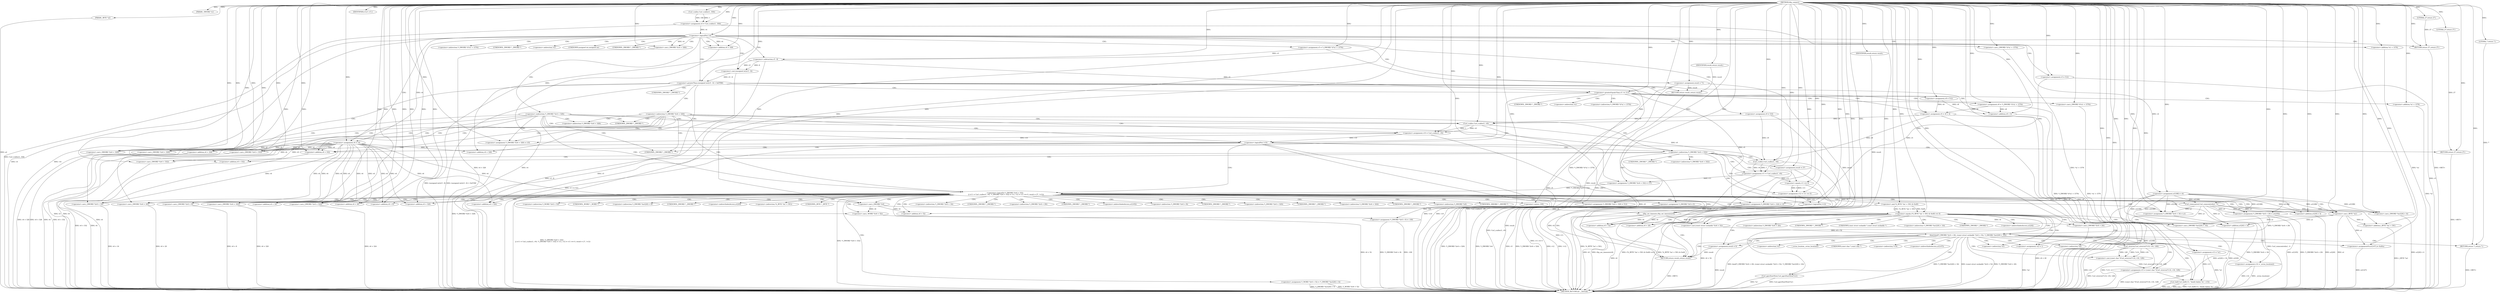 digraph tftp_connect {  
"1000114" [label = "(METHOD,tftp_connect)" ]
"1000416" [label = "(METHOD_RETURN,int __fastcall)" ]
"1000115" [label = "(PARAM,_DWORD *a1)" ]
"1000116" [label = "(PARAM,_BYTE *a2)" ]
"1000131" [label = "(<operator>.assignment,v4 = Curl_ccalloc(1, 336))" ]
"1000133" [label = "(Curl_ccalloc,Curl_ccalloc(1, 336))" ]
"1000136" [label = "(<operator>.assignment,a1[188] = v4)" ]
"1000142" [label = "(<operator>.logicalNot,!v4)" ]
"1000144" [label = "(RETURN,return 27;,return 27;)" ]
"1000145" [label = "(LITERAL,27,return 27;)" ]
"1000146" [label = "(<operator>.assignment,v5 = *(_DWORD *)(*a1 + 1576))" ]
"1000149" [label = "(<operator>.cast,(_DWORD *)(*a1 + 1576))" ]
"1000151" [label = "(<operator>.addition,*a1 + 1576)" ]
"1000155" [label = "(<operator>.assignment,v6 = v4)" ]
"1000159" [label = "(IDENTIFIER,v5,if ( v5 ))" ]
"1000161" [label = "(<operator>.assignment,result = 71)" ]
"1000165" [label = "(<operator>.greaterThan,(unsigned int)(v5 - 8) > 0xFFB0)" ]
"1000166" [label = "(<operator>.cast,(unsigned int)(v5 - 8))" ]
"1000168" [label = "(<operator>.subtraction,v5 - 8)" ]
"1000172" [label = "(RETURN,return result;,return result;)" ]
"1000173" [label = "(IDENTIFIER,result,return result;)" ]
"1000174" [label = "(<operator>.assignment,v8 = 512)" ]
"1000178" [label = "(<operator>.greaterEqualsThan,v5 >= 513)" ]
"1000181" [label = "(<operator>.assignment,v8 = *(_DWORD *)(*a1 + 1576))" ]
"1000184" [label = "(<operator>.cast,(_DWORD *)(*a1 + 1576))" ]
"1000186" [label = "(<operator>.addition,*a1 + 1576)" ]
"1000190" [label = "(<operator>.assignment,v9 = v8 + 4)" ]
"1000192" [label = "(<operator>.addition,v8 + 4)" ]
"1000197" [label = "(<operator>.cast,(_DWORD *)(v6 + 328))" ]
"1000199" [label = "(<operator>.addition,v6 + 328)" ]
"1000205" [label = "(<operator>.assignment,v9 = 516)" ]
"1000208" [label = "(<operator>.assignment,v5 = 512)" ]
"1000213" [label = "(<operator>.cast,(_DWORD *)(v4 + 328))" ]
"1000215" [label = "(<operator>.addition,v4 + 328)" ]
"1000219" [label = "(<operator>.assignment,v10 = Curl_ccalloc(1, v9))" ]
"1000221" [label = "(Curl_ccalloc,Curl_ccalloc(1, v9))" ]
"1000224" [label = "(<operator>.assignment,*(_DWORD *)(v6 + 328) = v10)" ]
"1000226" [label = "(<operator>.cast,(_DWORD *)(v6 + 328))" ]
"1000228" [label = "(<operator>.addition,v6 + 328)" ]
"1000233" [label = "(<operator>.logicalNot,!v10)" ]
"1000235" [label = "(RETURN,return 27;,return 27;)" ]
"1000236" [label = "(LITERAL,27,return 27;)" ]
"1000239" [label = "(<operator>.logicalOr,*(_DWORD *)(v6 + 332)\n    || (v11 = Curl_ccalloc(1, v9), *(_DWORD *)(v6 + 332) = v11, v12 = v11 == 0, result = 27, !v12))" ]
"1000241" [label = "(<operator>.cast,(_DWORD *)(v6 + 332))" ]
"1000243" [label = "(<operator>.addition,v6 + 332)" ]
"1000247" [label = "(<operator>.assignment,v11 = Curl_ccalloc(1, v9))" ]
"1000249" [label = "(Curl_ccalloc,Curl_ccalloc(1, v9))" ]
"1000253" [label = "(<operator>.assignment,*(_DWORD *)(v6 + 332) = v11)" ]
"1000255" [label = "(<operator>.cast,(_DWORD *)(v6 + 332))" ]
"1000257" [label = "(<operator>.addition,v6 + 332)" ]
"1000262" [label = "(<operator>.assignment,v12 = v11 == 0)" ]
"1000264" [label = "(<operator>.equals,v11 == 0)" ]
"1000268" [label = "(<operator>.assignment,result = 27)" ]
"1000271" [label = "(<operator>.logicalNot,!v12)" ]
"1000274" [label = "(Curl_conncontrol,Curl_conncontrol(a1, 1))" ]
"1000277" [label = "(<operator>.assignment,*(_DWORD *)(v6 + 16) = a1)" ]
"1000279" [label = "(<operator>.cast,(_DWORD *)(v6 + 16))" ]
"1000281" [label = "(<operator>.addition,v6 + 16)" ]
"1000285" [label = "(<operator>.assignment,*(_DWORD *)(v6 + 20) = a1[105])" ]
"1000287" [label = "(<operator>.cast,(_DWORD *)(v6 + 20))" ]
"1000289" [label = "(<operator>.addition,v6 + 20)" ]
"1000295" [label = "(<operator>.assignment,*(_DWORD *)(v6 + 8) = -100)" ]
"1000297" [label = "(<operator>.cast,(_DWORD *)(v6 + 8))" ]
"1000299" [label = "(<operator>.addition,v6 + 8)" ]
"1000302" [label = "(<operator>.minus,-100)" ]
"1000304" [label = "(<operator>.assignment,*(_DWORD *)(v6 + 320) = 512)" ]
"1000306" [label = "(<operator>.cast,(_DWORD *)(v6 + 320))" ]
"1000308" [label = "(<operator>.addition,v6 + 320)" ]
"1000312" [label = "(<operator>.assignment,*(_DWORD *)(v6 + 324) = v5)" ]
"1000314" [label = "(<operator>.cast,(_DWORD *)(v6 + 324))" ]
"1000316" [label = "(<operator>.addition,v6 + 324)" ]
"1000320" [label = "(<operator>.assignment,*(_DWORD *)v6 = 0)" ]
"1000322" [label = "(<operator>.cast,(_DWORD *)v6)" ]
"1000326" [label = "(<operator>.assignment,*(_WORD *)(v6 + 52) = *(_DWORD *)(a1[20] + 4))" ]
"1000328" [label = "(<operator>.cast,(_WORD *)(v6 + 52))" ]
"1000330" [label = "(<operator>.addition,v6 + 52)" ]
"1000334" [label = "(<operator>.cast,(_DWORD *)(a1[20] + 4))" ]
"1000336" [label = "(<operator>.addition,a1[20] + 4)" ]
"1000341" [label = "(tftp_set_timeouts,tftp_set_timeouts(v6))" ]
"1000344" [label = "(<operator>.equals,(*((_BYTE *)a1 + 591) & 0x40) == 0)" ]
"1000345" [label = "(<operator>.and,*((_BYTE *)a1 + 591) & 0x40)" ]
"1000347" [label = "(<operator>.addition,(_BYTE *)a1 + 591)" ]
"1000348" [label = "(<operator>.cast,(_BYTE *)a1)" ]
"1000356" [label = "(bind,bind(*(_DWORD *)(v6 + 20), (const struct sockaddr *)(v6 + 52), *(_DWORD *)(a1[20] + 16)))" ]
"1000358" [label = "(<operator>.cast,(_DWORD *)(v6 + 20))" ]
"1000360" [label = "(<operator>.addition,v6 + 20)" ]
"1000363" [label = "(<operator>.cast,(const struct sockaddr *)(v6 + 52))" ]
"1000365" [label = "(<operator>.addition,v6 + 52)" ]
"1000369" [label = "(<operator>.cast,(_DWORD *)(a1[20] + 16))" ]
"1000371" [label = "(<operator>.addition,a1[20] + 16)" ]
"1000377" [label = "(<operator>.assignment,v13 = *a1)" ]
"1000381" [label = "(<operator>.assignment,v14 = _errno_location())" ]
"1000384" [label = "(<operator>.assignment,v15 = (const char *)Curl_strerror(*v14, v16, 128))" ]
"1000386" [label = "(<operator>.cast,(const char *)Curl_strerror(*v14, v16, 128))" ]
"1000388" [label = "(Curl_strerror,Curl_strerror(*v14, v16, 128))" ]
"1000393" [label = "(Curl_failf,Curl_failf(v13, \"bind() failed; %s\", v15))" ]
"1000397" [label = "(RETURN,return 7;,return 7;)" ]
"1000398" [label = "(LITERAL,7,return 7;)" ]
"1000399" [label = "(<operators>.assignmentOr,a1[147] |= 0x40u)" ]
"1000404" [label = "(Curl_pgrsStartNow,Curl_pgrsStartNow(*a1))" ]
"1000407" [label = "(<operator>.assignment,*a2 = 1)" ]
"1000411" [label = "(<operator>.assignment,result = 0)" ]
"1000414" [label = "(RETURN,return result;,return result;)" ]
"1000415" [label = "(IDENTIFIER,result,return result;)" ]
"1000148" [label = "(<operator>.indirection,*(_DWORD *)(*a1 + 1576))" ]
"1000150" [label = "(UNKNOWN,_DWORD *,_DWORD *)" ]
"1000152" [label = "(<operator>.indirection,*a1)" ]
"1000167" [label = "(UNKNOWN,unsigned int,unsigned int)" ]
"1000183" [label = "(<operator>.indirection,*(_DWORD *)(*a1 + 1576))" ]
"1000185" [label = "(UNKNOWN,_DWORD *,_DWORD *)" ]
"1000187" [label = "(<operator>.indirection,*a1)" ]
"1000196" [label = "(<operator>.indirection,*(_DWORD *)(v6 + 328))" ]
"1000198" [label = "(UNKNOWN,_DWORD *,_DWORD *)" ]
"1000212" [label = "(<operator>.indirection,*(_DWORD *)(v4 + 328))" ]
"1000214" [label = "(UNKNOWN,_DWORD *,_DWORD *)" ]
"1000225" [label = "(<operator>.indirection,*(_DWORD *)(v6 + 328))" ]
"1000227" [label = "(UNKNOWN,_DWORD *,_DWORD *)" ]
"1000240" [label = "(<operator>.indirection,*(_DWORD *)(v6 + 332))" ]
"1000242" [label = "(UNKNOWN,_DWORD *,_DWORD *)" ]
"1000254" [label = "(<operator>.indirection,*(_DWORD *)(v6 + 332))" ]
"1000256" [label = "(UNKNOWN,_DWORD *,_DWORD *)" ]
"1000278" [label = "(<operator>.indirection,*(_DWORD *)(v6 + 16))" ]
"1000280" [label = "(UNKNOWN,_DWORD *,_DWORD *)" ]
"1000286" [label = "(<operator>.indirection,*(_DWORD *)(v6 + 20))" ]
"1000288" [label = "(UNKNOWN,_DWORD *,_DWORD *)" ]
"1000292" [label = "(<operator>.indirectIndexAccess,a1[105])" ]
"1000296" [label = "(<operator>.indirection,*(_DWORD *)(v6 + 8))" ]
"1000298" [label = "(UNKNOWN,_DWORD *,_DWORD *)" ]
"1000305" [label = "(<operator>.indirection,*(_DWORD *)(v6 + 320))" ]
"1000307" [label = "(UNKNOWN,_DWORD *,_DWORD *)" ]
"1000313" [label = "(<operator>.indirection,*(_DWORD *)(v6 + 324))" ]
"1000315" [label = "(UNKNOWN,_DWORD *,_DWORD *)" ]
"1000321" [label = "(<operator>.indirection,*(_DWORD *)v6)" ]
"1000323" [label = "(UNKNOWN,_DWORD *,_DWORD *)" ]
"1000327" [label = "(<operator>.indirection,*(_WORD *)(v6 + 52))" ]
"1000329" [label = "(UNKNOWN,_WORD *,_WORD *)" ]
"1000333" [label = "(<operator>.indirection,*(_DWORD *)(a1[20] + 4))" ]
"1000335" [label = "(UNKNOWN,_DWORD *,_DWORD *)" ]
"1000337" [label = "(<operator>.indirectIndexAccess,a1[20])" ]
"1000346" [label = "(<operator>.indirection,*((_BYTE *)a1 + 591))" ]
"1000349" [label = "(UNKNOWN,_BYTE *,_BYTE *)" ]
"1000357" [label = "(<operator>.indirection,*(_DWORD *)(v6 + 20))" ]
"1000359" [label = "(UNKNOWN,_DWORD *,_DWORD *)" ]
"1000364" [label = "(UNKNOWN,const struct sockaddr *,const struct sockaddr *)" ]
"1000368" [label = "(<operator>.indirection,*(_DWORD *)(a1[20] + 16))" ]
"1000370" [label = "(UNKNOWN,_DWORD *,_DWORD *)" ]
"1000372" [label = "(<operator>.indirectIndexAccess,a1[20])" ]
"1000379" [label = "(<operator>.indirection,*a1)" ]
"1000383" [label = "(_errno_location,_errno_location())" ]
"1000387" [label = "(UNKNOWN,const char *,const char *)" ]
"1000389" [label = "(<operator>.indirection,*v14)" ]
"1000400" [label = "(<operator>.indirectIndexAccess,a1[147])" ]
"1000405" [label = "(<operator>.indirection,*a1)" ]
"1000408" [label = "(<operator>.indirection,*a2)" ]
  "1000414" -> "1000416"  [ label = "DDG: <RET>"] 
  "1000397" -> "1000416"  [ label = "DDG: <RET>"] 
  "1000235" -> "1000416"  [ label = "DDG: <RET>"] 
  "1000388" -> "1000416"  [ label = "DDG: v16"] 
  "1000287" -> "1000416"  [ label = "DDG: v6 + 20"] 
  "1000326" -> "1000416"  [ label = "DDG: *(_WORD *)(v6 + 52)"] 
  "1000241" -> "1000416"  [ label = "DDG: v6 + 332"] 
  "1000142" -> "1000416"  [ label = "DDG: v4"] 
  "1000341" -> "1000416"  [ label = "DDG: v6"] 
  "1000393" -> "1000416"  [ label = "DDG: v13"] 
  "1000347" -> "1000416"  [ label = "DDG: (_BYTE *)a1"] 
  "1000190" -> "1000416"  [ label = "DDG: v9"] 
  "1000388" -> "1000416"  [ label = "DDG: *v14"] 
  "1000314" -> "1000416"  [ label = "DDG: v6 + 324"] 
  "1000197" -> "1000416"  [ label = "DDG: v6 + 328"] 
  "1000221" -> "1000416"  [ label = "DDG: v9"] 
  "1000239" -> "1000416"  [ label = "DDG: *(_DWORD *)(v6 + 332)\n    || (v11 = Curl_ccalloc(1, v9), *(_DWORD *)(v6 + 332) = v11, v12 = v11 == 0, result = 27, !v12)"] 
  "1000165" -> "1000416"  [ label = "DDG: (unsigned int)(v5 - 8)"] 
  "1000243" -> "1000416"  [ label = "DDG: v6"] 
  "1000344" -> "1000416"  [ label = "DDG: (*((_BYTE *)a1 + 591) & 0x40) == 0"] 
  "1000328" -> "1000416"  [ label = "DDG: v6 + 52"] 
  "1000312" -> "1000416"  [ label = "DDG: v5"] 
  "1000320" -> "1000416"  [ label = "DDG: *(_DWORD *)v6"] 
  "1000268" -> "1000416"  [ label = "DDG: result"] 
  "1000233" -> "1000416"  [ label = "DDG: !v10"] 
  "1000336" -> "1000416"  [ label = "DDG: a1[20]"] 
  "1000264" -> "1000416"  [ label = "DDG: v11"] 
  "1000306" -> "1000416"  [ label = "DDG: v6 + 320"] 
  "1000257" -> "1000416"  [ label = "DDG: v6"] 
  "1000142" -> "1000416"  [ label = "DDG: !v4"] 
  "1000155" -> "1000416"  [ label = "DDG: v4"] 
  "1000178" -> "1000416"  [ label = "DDG: v5 >= 513"] 
  "1000312" -> "1000416"  [ label = "DDG: *(_DWORD *)(v6 + 324)"] 
  "1000393" -> "1000416"  [ label = "DDG: Curl_failf(v13, \"bind() failed; %s\", v15)"] 
  "1000228" -> "1000416"  [ label = "DDG: v6"] 
  "1000219" -> "1000416"  [ label = "DDG: Curl_ccalloc(1, v9)"] 
  "1000151" -> "1000416"  [ label = "DDG: *a1"] 
  "1000233" -> "1000416"  [ label = "DDG: v10"] 
  "1000356" -> "1000416"  [ label = "DDG: bind(*(_DWORD *)(v6 + 20), (const struct sockaddr *)(v6 + 52), *(_DWORD *)(a1[20] + 16))"] 
  "1000295" -> "1000416"  [ label = "DDG: *(_DWORD *)(v6 + 8)"] 
  "1000381" -> "1000416"  [ label = "DDG: v14"] 
  "1000271" -> "1000416"  [ label = "DDG: v12"] 
  "1000274" -> "1000416"  [ label = "DDG: Curl_conncontrol(a1, 1)"] 
  "1000136" -> "1000416"  [ label = "DDG: a1[188]"] 
  "1000399" -> "1000416"  [ label = "DDG: a1[147]"] 
  "1000295" -> "1000416"  [ label = "DDG: -100"] 
  "1000181" -> "1000416"  [ label = "DDG: *(_DWORD *)(*a1 + 1576)"] 
  "1000131" -> "1000416"  [ label = "DDG: Curl_ccalloc(1, 336)"] 
  "1000356" -> "1000416"  [ label = "DDG: *(_DWORD *)(a1[20] + 16)"] 
  "1000341" -> "1000416"  [ label = "DDG: tftp_set_timeouts(v6)"] 
  "1000363" -> "1000416"  [ label = "DDG: v6 + 52"] 
  "1000285" -> "1000416"  [ label = "DDG: a1[105]"] 
  "1000344" -> "1000416"  [ label = "DDG: *((_BYTE *)a1 + 591) & 0x40"] 
  "1000146" -> "1000416"  [ label = "DDG: *(_DWORD *)(*a1 + 1576)"] 
  "1000116" -> "1000416"  [ label = "DDG: a2"] 
  "1000213" -> "1000416"  [ label = "DDG: v4 + 328"] 
  "1000271" -> "1000416"  [ label = "DDG: !v12"] 
  "1000348" -> "1000416"  [ label = "DDG: a1"] 
  "1000345" -> "1000416"  [ label = "DDG: *((_BYTE *)a1 + 591)"] 
  "1000192" -> "1000416"  [ label = "DDG: v8"] 
  "1000247" -> "1000416"  [ label = "DDG: Curl_ccalloc(1, v9)"] 
  "1000377" -> "1000416"  [ label = "DDG: *a1"] 
  "1000224" -> "1000416"  [ label = "DDG: *(_DWORD *)(v6 + 328)"] 
  "1000365" -> "1000416"  [ label = "DDG: v6"] 
  "1000285" -> "1000416"  [ label = "DDG: *(_DWORD *)(v6 + 20)"] 
  "1000371" -> "1000416"  [ label = "DDG: a1[20]"] 
  "1000255" -> "1000416"  [ label = "DDG: v6 + 332"] 
  "1000407" -> "1000416"  [ label = "DDG: *a2"] 
  "1000208" -> "1000416"  [ label = "DDG: v5"] 
  "1000279" -> "1000416"  [ label = "DDG: v6 + 16"] 
  "1000386" -> "1000416"  [ label = "DDG: Curl_strerror(*v14, v16, 128)"] 
  "1000404" -> "1000416"  [ label = "DDG: Curl_pgrsStartNow(*a1)"] 
  "1000190" -> "1000416"  [ label = "DDG: v8 + 4"] 
  "1000155" -> "1000416"  [ label = "DDG: v6"] 
  "1000205" -> "1000416"  [ label = "DDG: v9"] 
  "1000334" -> "1000416"  [ label = "DDG: a1[20] + 4"] 
  "1000186" -> "1000416"  [ label = "DDG: *a1"] 
  "1000226" -> "1000416"  [ label = "DDG: v6 + 328"] 
  "1000297" -> "1000416"  [ label = "DDG: v6 + 8"] 
  "1000168" -> "1000416"  [ label = "DDG: v5"] 
  "1000393" -> "1000416"  [ label = "DDG: v15"] 
  "1000178" -> "1000416"  [ label = "DDG: v5"] 
  "1000277" -> "1000416"  [ label = "DDG: *(_DWORD *)(v6 + 16)"] 
  "1000411" -> "1000416"  [ label = "DDG: result"] 
  "1000356" -> "1000416"  [ label = "DDG: (const struct sockaddr *)(v6 + 52)"] 
  "1000262" -> "1000416"  [ label = "DDG: v11 == 0"] 
  "1000215" -> "1000416"  [ label = "DDG: v4"] 
  "1000304" -> "1000416"  [ label = "DDG: *(_DWORD *)(v6 + 320)"] 
  "1000381" -> "1000416"  [ label = "DDG: _errno_location()"] 
  "1000356" -> "1000416"  [ label = "DDG: *(_DWORD *)(v6 + 20)"] 
  "1000404" -> "1000416"  [ label = "DDG: *a1"] 
  "1000239" -> "1000416"  [ label = "DDG: *(_DWORD *)(v6 + 332)"] 
  "1000369" -> "1000416"  [ label = "DDG: a1[20] + 16"] 
  "1000166" -> "1000416"  [ label = "DDG: v5 - 8"] 
  "1000384" -> "1000416"  [ label = "DDG: (const char *)Curl_strerror(*v14, v16, 128)"] 
  "1000165" -> "1000416"  [ label = "DDG: (unsigned int)(v5 - 8) > 0xFFB0"] 
  "1000161" -> "1000416"  [ label = "DDG: result"] 
  "1000149" -> "1000416"  [ label = "DDG: *a1 + 1576"] 
  "1000184" -> "1000416"  [ label = "DDG: *a1 + 1576"] 
  "1000249" -> "1000416"  [ label = "DDG: v9"] 
  "1000326" -> "1000416"  [ label = "DDG: *(_DWORD *)(a1[20] + 4)"] 
  "1000358" -> "1000416"  [ label = "DDG: v6 + 20"] 
  "1000144" -> "1000416"  [ label = "DDG: <RET>"] 
  "1000172" -> "1000416"  [ label = "DDG: <RET>"] 
  "1000114" -> "1000115"  [ label = "DDG: "] 
  "1000114" -> "1000116"  [ label = "DDG: "] 
  "1000133" -> "1000131"  [ label = "DDG: 1"] 
  "1000133" -> "1000131"  [ label = "DDG: 336"] 
  "1000114" -> "1000131"  [ label = "DDG: "] 
  "1000114" -> "1000133"  [ label = "DDG: "] 
  "1000131" -> "1000136"  [ label = "DDG: v4"] 
  "1000114" -> "1000136"  [ label = "DDG: "] 
  "1000114" -> "1000142"  [ label = "DDG: "] 
  "1000131" -> "1000142"  [ label = "DDG: v4"] 
  "1000145" -> "1000144"  [ label = "DDG: 27"] 
  "1000114" -> "1000144"  [ label = "DDG: "] 
  "1000114" -> "1000145"  [ label = "DDG: "] 
  "1000114" -> "1000146"  [ label = "DDG: "] 
  "1000114" -> "1000149"  [ label = "DDG: "] 
  "1000114" -> "1000151"  [ label = "DDG: "] 
  "1000142" -> "1000155"  [ label = "DDG: v4"] 
  "1000114" -> "1000155"  [ label = "DDG: "] 
  "1000114" -> "1000159"  [ label = "DDG: "] 
  "1000114" -> "1000161"  [ label = "DDG: "] 
  "1000166" -> "1000165"  [ label = "DDG: v5 - 8"] 
  "1000168" -> "1000166"  [ label = "DDG: v5"] 
  "1000168" -> "1000166"  [ label = "DDG: 8"] 
  "1000146" -> "1000168"  [ label = "DDG: v5"] 
  "1000114" -> "1000168"  [ label = "DDG: "] 
  "1000114" -> "1000165"  [ label = "DDG: "] 
  "1000173" -> "1000172"  [ label = "DDG: result"] 
  "1000161" -> "1000172"  [ label = "DDG: result"] 
  "1000114" -> "1000173"  [ label = "DDG: "] 
  "1000114" -> "1000174"  [ label = "DDG: "] 
  "1000168" -> "1000178"  [ label = "DDG: v5"] 
  "1000114" -> "1000178"  [ label = "DDG: "] 
  "1000114" -> "1000181"  [ label = "DDG: "] 
  "1000114" -> "1000184"  [ label = "DDG: "] 
  "1000114" -> "1000186"  [ label = "DDG: "] 
  "1000181" -> "1000190"  [ label = "DDG: v8"] 
  "1000174" -> "1000190"  [ label = "DDG: v8"] 
  "1000114" -> "1000190"  [ label = "DDG: "] 
  "1000181" -> "1000192"  [ label = "DDG: v8"] 
  "1000174" -> "1000192"  [ label = "DDG: v8"] 
  "1000114" -> "1000192"  [ label = "DDG: "] 
  "1000155" -> "1000197"  [ label = "DDG: v6"] 
  "1000114" -> "1000197"  [ label = "DDG: "] 
  "1000155" -> "1000199"  [ label = "DDG: v6"] 
  "1000114" -> "1000199"  [ label = "DDG: "] 
  "1000114" -> "1000205"  [ label = "DDG: "] 
  "1000114" -> "1000208"  [ label = "DDG: "] 
  "1000114" -> "1000213"  [ label = "DDG: "] 
  "1000142" -> "1000213"  [ label = "DDG: v4"] 
  "1000114" -> "1000215"  [ label = "DDG: "] 
  "1000142" -> "1000215"  [ label = "DDG: v4"] 
  "1000221" -> "1000219"  [ label = "DDG: 1"] 
  "1000221" -> "1000219"  [ label = "DDG: v9"] 
  "1000114" -> "1000219"  [ label = "DDG: "] 
  "1000114" -> "1000221"  [ label = "DDG: "] 
  "1000190" -> "1000221"  [ label = "DDG: v9"] 
  "1000205" -> "1000221"  [ label = "DDG: v9"] 
  "1000219" -> "1000224"  [ label = "DDG: v10"] 
  "1000114" -> "1000224"  [ label = "DDG: "] 
  "1000155" -> "1000226"  [ label = "DDG: v6"] 
  "1000114" -> "1000226"  [ label = "DDG: "] 
  "1000155" -> "1000228"  [ label = "DDG: v6"] 
  "1000114" -> "1000228"  [ label = "DDG: "] 
  "1000114" -> "1000233"  [ label = "DDG: "] 
  "1000219" -> "1000233"  [ label = "DDG: v10"] 
  "1000236" -> "1000235"  [ label = "DDG: 27"] 
  "1000114" -> "1000235"  [ label = "DDG: "] 
  "1000114" -> "1000236"  [ label = "DDG: "] 
  "1000253" -> "1000239"  [ label = "DDG: *(_DWORD *)(v6 + 332)"] 
  "1000155" -> "1000241"  [ label = "DDG: v6"] 
  "1000114" -> "1000241"  [ label = "DDG: "] 
  "1000155" -> "1000243"  [ label = "DDG: v6"] 
  "1000114" -> "1000243"  [ label = "DDG: "] 
  "1000249" -> "1000247"  [ label = "DDG: 1"] 
  "1000249" -> "1000247"  [ label = "DDG: v9"] 
  "1000114" -> "1000247"  [ label = "DDG: "] 
  "1000114" -> "1000249"  [ label = "DDG: "] 
  "1000190" -> "1000249"  [ label = "DDG: v9"] 
  "1000221" -> "1000249"  [ label = "DDG: v9"] 
  "1000205" -> "1000249"  [ label = "DDG: v9"] 
  "1000247" -> "1000253"  [ label = "DDG: v11"] 
  "1000114" -> "1000253"  [ label = "DDG: "] 
  "1000114" -> "1000255"  [ label = "DDG: "] 
  "1000155" -> "1000255"  [ label = "DDG: v6"] 
  "1000114" -> "1000257"  [ label = "DDG: "] 
  "1000155" -> "1000257"  [ label = "DDG: v6"] 
  "1000264" -> "1000262"  [ label = "DDG: v11"] 
  "1000264" -> "1000262"  [ label = "DDG: 0"] 
  "1000114" -> "1000262"  [ label = "DDG: "] 
  "1000114" -> "1000264"  [ label = "DDG: "] 
  "1000247" -> "1000264"  [ label = "DDG: v11"] 
  "1000114" -> "1000268"  [ label = "DDG: "] 
  "1000262" -> "1000271"  [ label = "DDG: v12"] 
  "1000114" -> "1000271"  [ label = "DDG: "] 
  "1000136" -> "1000274"  [ label = "DDG: a1[188]"] 
  "1000114" -> "1000274"  [ label = "DDG: "] 
  "1000136" -> "1000277"  [ label = "DDG: a1[188]"] 
  "1000274" -> "1000277"  [ label = "DDG: a1"] 
  "1000114" -> "1000277"  [ label = "DDG: "] 
  "1000114" -> "1000279"  [ label = "DDG: "] 
  "1000155" -> "1000279"  [ label = "DDG: v6"] 
  "1000114" -> "1000281"  [ label = "DDG: "] 
  "1000155" -> "1000281"  [ label = "DDG: v6"] 
  "1000136" -> "1000285"  [ label = "DDG: a1[188]"] 
  "1000274" -> "1000285"  [ label = "DDG: a1"] 
  "1000114" -> "1000285"  [ label = "DDG: "] 
  "1000114" -> "1000287"  [ label = "DDG: "] 
  "1000155" -> "1000287"  [ label = "DDG: v6"] 
  "1000114" -> "1000289"  [ label = "DDG: "] 
  "1000155" -> "1000289"  [ label = "DDG: v6"] 
  "1000302" -> "1000295"  [ label = "DDG: 100"] 
  "1000114" -> "1000297"  [ label = "DDG: "] 
  "1000155" -> "1000297"  [ label = "DDG: v6"] 
  "1000114" -> "1000299"  [ label = "DDG: "] 
  "1000155" -> "1000299"  [ label = "DDG: v6"] 
  "1000114" -> "1000302"  [ label = "DDG: "] 
  "1000114" -> "1000304"  [ label = "DDG: "] 
  "1000114" -> "1000306"  [ label = "DDG: "] 
  "1000155" -> "1000306"  [ label = "DDG: v6"] 
  "1000114" -> "1000308"  [ label = "DDG: "] 
  "1000155" -> "1000308"  [ label = "DDG: v6"] 
  "1000208" -> "1000312"  [ label = "DDG: v5"] 
  "1000178" -> "1000312"  [ label = "DDG: v5"] 
  "1000114" -> "1000312"  [ label = "DDG: "] 
  "1000114" -> "1000314"  [ label = "DDG: "] 
  "1000155" -> "1000314"  [ label = "DDG: v6"] 
  "1000114" -> "1000316"  [ label = "DDG: "] 
  "1000155" -> "1000316"  [ label = "DDG: v6"] 
  "1000114" -> "1000320"  [ label = "DDG: "] 
  "1000114" -> "1000322"  [ label = "DDG: "] 
  "1000155" -> "1000322"  [ label = "DDG: v6"] 
  "1000322" -> "1000328"  [ label = "DDG: v6"] 
  "1000114" -> "1000328"  [ label = "DDG: "] 
  "1000322" -> "1000330"  [ label = "DDG: v6"] 
  "1000114" -> "1000330"  [ label = "DDG: "] 
  "1000136" -> "1000334"  [ label = "DDG: a1[188]"] 
  "1000274" -> "1000334"  [ label = "DDG: a1"] 
  "1000114" -> "1000334"  [ label = "DDG: "] 
  "1000136" -> "1000336"  [ label = "DDG: a1[188]"] 
  "1000274" -> "1000336"  [ label = "DDG: a1"] 
  "1000114" -> "1000336"  [ label = "DDG: "] 
  "1000114" -> "1000341"  [ label = "DDG: "] 
  "1000322" -> "1000341"  [ label = "DDG: v6"] 
  "1000345" -> "1000344"  [ label = "DDG: *((_BYTE *)a1 + 591)"] 
  "1000345" -> "1000344"  [ label = "DDG: 0x40"] 
  "1000348" -> "1000347"  [ label = "DDG: a1"] 
  "1000136" -> "1000348"  [ label = "DDG: a1[188]"] 
  "1000114" -> "1000348"  [ label = "DDG: "] 
  "1000274" -> "1000348"  [ label = "DDG: a1"] 
  "1000114" -> "1000347"  [ label = "DDG: "] 
  "1000114" -> "1000345"  [ label = "DDG: "] 
  "1000114" -> "1000344"  [ label = "DDG: "] 
  "1000285" -> "1000356"  [ label = "DDG: *(_DWORD *)(v6 + 20)"] 
  "1000341" -> "1000358"  [ label = "DDG: v6"] 
  "1000114" -> "1000358"  [ label = "DDG: "] 
  "1000341" -> "1000360"  [ label = "DDG: v6"] 
  "1000114" -> "1000360"  [ label = "DDG: "] 
  "1000363" -> "1000356"  [ label = "DDG: v6 + 52"] 
  "1000114" -> "1000363"  [ label = "DDG: "] 
  "1000341" -> "1000363"  [ label = "DDG: v6"] 
  "1000114" -> "1000365"  [ label = "DDG: "] 
  "1000341" -> "1000365"  [ label = "DDG: v6"] 
  "1000348" -> "1000369"  [ label = "DDG: a1"] 
  "1000136" -> "1000369"  [ label = "DDG: a1[188]"] 
  "1000274" -> "1000369"  [ label = "DDG: a1"] 
  "1000114" -> "1000369"  [ label = "DDG: "] 
  "1000348" -> "1000371"  [ label = "DDG: a1"] 
  "1000136" -> "1000371"  [ label = "DDG: a1[188]"] 
  "1000274" -> "1000371"  [ label = "DDG: a1"] 
  "1000114" -> "1000371"  [ label = "DDG: "] 
  "1000114" -> "1000377"  [ label = "DDG: "] 
  "1000114" -> "1000381"  [ label = "DDG: "] 
  "1000386" -> "1000384"  [ label = "DDG: Curl_strerror(*v14, v16, 128)"] 
  "1000114" -> "1000384"  [ label = "DDG: "] 
  "1000388" -> "1000386"  [ label = "DDG: *v14"] 
  "1000388" -> "1000386"  [ label = "DDG: v16"] 
  "1000388" -> "1000386"  [ label = "DDG: 128"] 
  "1000114" -> "1000388"  [ label = "DDG: "] 
  "1000377" -> "1000393"  [ label = "DDG: v13"] 
  "1000114" -> "1000393"  [ label = "DDG: "] 
  "1000384" -> "1000393"  [ label = "DDG: v15"] 
  "1000398" -> "1000397"  [ label = "DDG: 7"] 
  "1000114" -> "1000397"  [ label = "DDG: "] 
  "1000114" -> "1000398"  [ label = "DDG: "] 
  "1000114" -> "1000399"  [ label = "DDG: "] 
  "1000348" -> "1000399"  [ label = "DDG: a1"] 
  "1000114" -> "1000407"  [ label = "DDG: "] 
  "1000114" -> "1000411"  [ label = "DDG: "] 
  "1000415" -> "1000414"  [ label = "DDG: result"] 
  "1000268" -> "1000414"  [ label = "DDG: result"] 
  "1000411" -> "1000414"  [ label = "DDG: result"] 
  "1000161" -> "1000414"  [ label = "DDG: result"] 
  "1000114" -> "1000415"  [ label = "DDG: "] 
  "1000142" -> "1000144"  [ label = "CDG: "] 
  "1000142" -> "1000155"  [ label = "CDG: "] 
  "1000142" -> "1000152"  [ label = "CDG: "] 
  "1000142" -> "1000151"  [ label = "CDG: "] 
  "1000142" -> "1000150"  [ label = "CDG: "] 
  "1000142" -> "1000149"  [ label = "CDG: "] 
  "1000142" -> "1000148"  [ label = "CDG: "] 
  "1000142" -> "1000146"  [ label = "CDG: "] 
  "1000142" -> "1000168"  [ label = "CDG: "] 
  "1000142" -> "1000167"  [ label = "CDG: "] 
  "1000142" -> "1000166"  [ label = "CDG: "] 
  "1000142" -> "1000165"  [ label = "CDG: "] 
  "1000142" -> "1000161"  [ label = "CDG: "] 
  "1000142" -> "1000208"  [ label = "CDG: "] 
  "1000142" -> "1000205"  [ label = "CDG: "] 
  "1000142" -> "1000215"  [ label = "CDG: "] 
  "1000142" -> "1000214"  [ label = "CDG: "] 
  "1000142" -> "1000213"  [ label = "CDG: "] 
  "1000142" -> "1000212"  [ label = "CDG: "] 
  "1000165" -> "1000174"  [ label = "CDG: "] 
  "1000165" -> "1000172"  [ label = "CDG: "] 
  "1000165" -> "1000192"  [ label = "CDG: "] 
  "1000165" -> "1000190"  [ label = "CDG: "] 
  "1000165" -> "1000178"  [ label = "CDG: "] 
  "1000165" -> "1000199"  [ label = "CDG: "] 
  "1000165" -> "1000198"  [ label = "CDG: "] 
  "1000165" -> "1000197"  [ label = "CDG: "] 
  "1000165" -> "1000196"  [ label = "CDG: "] 
  "1000178" -> "1000187"  [ label = "CDG: "] 
  "1000178" -> "1000186"  [ label = "CDG: "] 
  "1000178" -> "1000185"  [ label = "CDG: "] 
  "1000178" -> "1000184"  [ label = "CDG: "] 
  "1000178" -> "1000183"  [ label = "CDG: "] 
  "1000178" -> "1000181"  [ label = "CDG: "] 
  "1000196" -> "1000224"  [ label = "CDG: "] 
  "1000196" -> "1000221"  [ label = "CDG: "] 
  "1000196" -> "1000219"  [ label = "CDG: "] 
  "1000196" -> "1000240"  [ label = "CDG: "] 
  "1000196" -> "1000239"  [ label = "CDG: "] 
  "1000196" -> "1000233"  [ label = "CDG: "] 
  "1000196" -> "1000228"  [ label = "CDG: "] 
  "1000196" -> "1000227"  [ label = "CDG: "] 
  "1000196" -> "1000226"  [ label = "CDG: "] 
  "1000196" -> "1000225"  [ label = "CDG: "] 
  "1000196" -> "1000243"  [ label = "CDG: "] 
  "1000196" -> "1000242"  [ label = "CDG: "] 
  "1000196" -> "1000241"  [ label = "CDG: "] 
  "1000212" -> "1000224"  [ label = "CDG: "] 
  "1000212" -> "1000221"  [ label = "CDG: "] 
  "1000212" -> "1000219"  [ label = "CDG: "] 
  "1000212" -> "1000240"  [ label = "CDG: "] 
  "1000212" -> "1000239"  [ label = "CDG: "] 
  "1000212" -> "1000233"  [ label = "CDG: "] 
  "1000212" -> "1000228"  [ label = "CDG: "] 
  "1000212" -> "1000227"  [ label = "CDG: "] 
  "1000212" -> "1000226"  [ label = "CDG: "] 
  "1000212" -> "1000225"  [ label = "CDG: "] 
  "1000212" -> "1000243"  [ label = "CDG: "] 
  "1000212" -> "1000242"  [ label = "CDG: "] 
  "1000212" -> "1000241"  [ label = "CDG: "] 
  "1000233" -> "1000240"  [ label = "CDG: "] 
  "1000233" -> "1000239"  [ label = "CDG: "] 
  "1000233" -> "1000235"  [ label = "CDG: "] 
  "1000233" -> "1000243"  [ label = "CDG: "] 
  "1000233" -> "1000242"  [ label = "CDG: "] 
  "1000233" -> "1000241"  [ label = "CDG: "] 
  "1000239" -> "1000288"  [ label = "CDG: "] 
  "1000239" -> "1000287"  [ label = "CDG: "] 
  "1000239" -> "1000286"  [ label = "CDG: "] 
  "1000239" -> "1000285"  [ label = "CDG: "] 
  "1000239" -> "1000281"  [ label = "CDG: "] 
  "1000239" -> "1000280"  [ label = "CDG: "] 
  "1000239" -> "1000279"  [ label = "CDG: "] 
  "1000239" -> "1000278"  [ label = "CDG: "] 
  "1000239" -> "1000277"  [ label = "CDG: "] 
  "1000239" -> "1000274"  [ label = "CDG: "] 
  "1000239" -> "1000304"  [ label = "CDG: "] 
  "1000239" -> "1000302"  [ label = "CDG: "] 
  "1000239" -> "1000299"  [ label = "CDG: "] 
  "1000239" -> "1000298"  [ label = "CDG: "] 
  "1000239" -> "1000297"  [ label = "CDG: "] 
  "1000239" -> "1000296"  [ label = "CDG: "] 
  "1000239" -> "1000295"  [ label = "CDG: "] 
  "1000239" -> "1000292"  [ label = "CDG: "] 
  "1000239" -> "1000289"  [ label = "CDG: "] 
  "1000239" -> "1000320"  [ label = "CDG: "] 
  "1000239" -> "1000316"  [ label = "CDG: "] 
  "1000239" -> "1000315"  [ label = "CDG: "] 
  "1000239" -> "1000314"  [ label = "CDG: "] 
  "1000239" -> "1000313"  [ label = "CDG: "] 
  "1000239" -> "1000312"  [ label = "CDG: "] 
  "1000239" -> "1000308"  [ label = "CDG: "] 
  "1000239" -> "1000307"  [ label = "CDG: "] 
  "1000239" -> "1000306"  [ label = "CDG: "] 
  "1000239" -> "1000305"  [ label = "CDG: "] 
  "1000239" -> "1000336"  [ label = "CDG: "] 
  "1000239" -> "1000335"  [ label = "CDG: "] 
  "1000239" -> "1000334"  [ label = "CDG: "] 
  "1000239" -> "1000333"  [ label = "CDG: "] 
  "1000239" -> "1000330"  [ label = "CDG: "] 
  "1000239" -> "1000329"  [ label = "CDG: "] 
  "1000239" -> "1000328"  [ label = "CDG: "] 
  "1000239" -> "1000327"  [ label = "CDG: "] 
  "1000239" -> "1000326"  [ label = "CDG: "] 
  "1000239" -> "1000323"  [ label = "CDG: "] 
  "1000239" -> "1000322"  [ label = "CDG: "] 
  "1000239" -> "1000321"  [ label = "CDG: "] 
  "1000239" -> "1000349"  [ label = "CDG: "] 
  "1000239" -> "1000348"  [ label = "CDG: "] 
  "1000239" -> "1000347"  [ label = "CDG: "] 
  "1000239" -> "1000346"  [ label = "CDG: "] 
  "1000239" -> "1000345"  [ label = "CDG: "] 
  "1000239" -> "1000344"  [ label = "CDG: "] 
  "1000239" -> "1000341"  [ label = "CDG: "] 
  "1000239" -> "1000337"  [ label = "CDG: "] 
  "1000239" -> "1000414"  [ label = "CDG: "] 
  "1000240" -> "1000256"  [ label = "CDG: "] 
  "1000240" -> "1000255"  [ label = "CDG: "] 
  "1000240" -> "1000254"  [ label = "CDG: "] 
  "1000240" -> "1000253"  [ label = "CDG: "] 
  "1000240" -> "1000249"  [ label = "CDG: "] 
  "1000240" -> "1000247"  [ label = "CDG: "] 
  "1000240" -> "1000271"  [ label = "CDG: "] 
  "1000240" -> "1000268"  [ label = "CDG: "] 
  "1000240" -> "1000264"  [ label = "CDG: "] 
  "1000240" -> "1000262"  [ label = "CDG: "] 
  "1000240" -> "1000257"  [ label = "CDG: "] 
  "1000344" -> "1000368"  [ label = "CDG: "] 
  "1000344" -> "1000365"  [ label = "CDG: "] 
  "1000344" -> "1000364"  [ label = "CDG: "] 
  "1000344" -> "1000363"  [ label = "CDG: "] 
  "1000344" -> "1000360"  [ label = "CDG: "] 
  "1000344" -> "1000359"  [ label = "CDG: "] 
  "1000344" -> "1000358"  [ label = "CDG: "] 
  "1000344" -> "1000357"  [ label = "CDG: "] 
  "1000344" -> "1000356"  [ label = "CDG: "] 
  "1000344" -> "1000372"  [ label = "CDG: "] 
  "1000344" -> "1000371"  [ label = "CDG: "] 
  "1000344" -> "1000370"  [ label = "CDG: "] 
  "1000344" -> "1000369"  [ label = "CDG: "] 
  "1000344" -> "1000414"  [ label = "CDG: "] 
  "1000344" -> "1000411"  [ label = "CDG: "] 
  "1000344" -> "1000408"  [ label = "CDG: "] 
  "1000344" -> "1000407"  [ label = "CDG: "] 
  "1000344" -> "1000405"  [ label = "CDG: "] 
  "1000344" -> "1000404"  [ label = "CDG: "] 
  "1000356" -> "1000384"  [ label = "CDG: "] 
  "1000356" -> "1000383"  [ label = "CDG: "] 
  "1000356" -> "1000381"  [ label = "CDG: "] 
  "1000356" -> "1000379"  [ label = "CDG: "] 
  "1000356" -> "1000377"  [ label = "CDG: "] 
  "1000356" -> "1000400"  [ label = "CDG: "] 
  "1000356" -> "1000399"  [ label = "CDG: "] 
  "1000356" -> "1000397"  [ label = "CDG: "] 
  "1000356" -> "1000393"  [ label = "CDG: "] 
  "1000356" -> "1000389"  [ label = "CDG: "] 
  "1000356" -> "1000388"  [ label = "CDG: "] 
  "1000356" -> "1000387"  [ label = "CDG: "] 
  "1000356" -> "1000386"  [ label = "CDG: "] 
  "1000356" -> "1000414"  [ label = "CDG: "] 
  "1000356" -> "1000411"  [ label = "CDG: "] 
  "1000356" -> "1000408"  [ label = "CDG: "] 
  "1000356" -> "1000407"  [ label = "CDG: "] 
  "1000356" -> "1000405"  [ label = "CDG: "] 
  "1000356" -> "1000404"  [ label = "CDG: "] 
}
